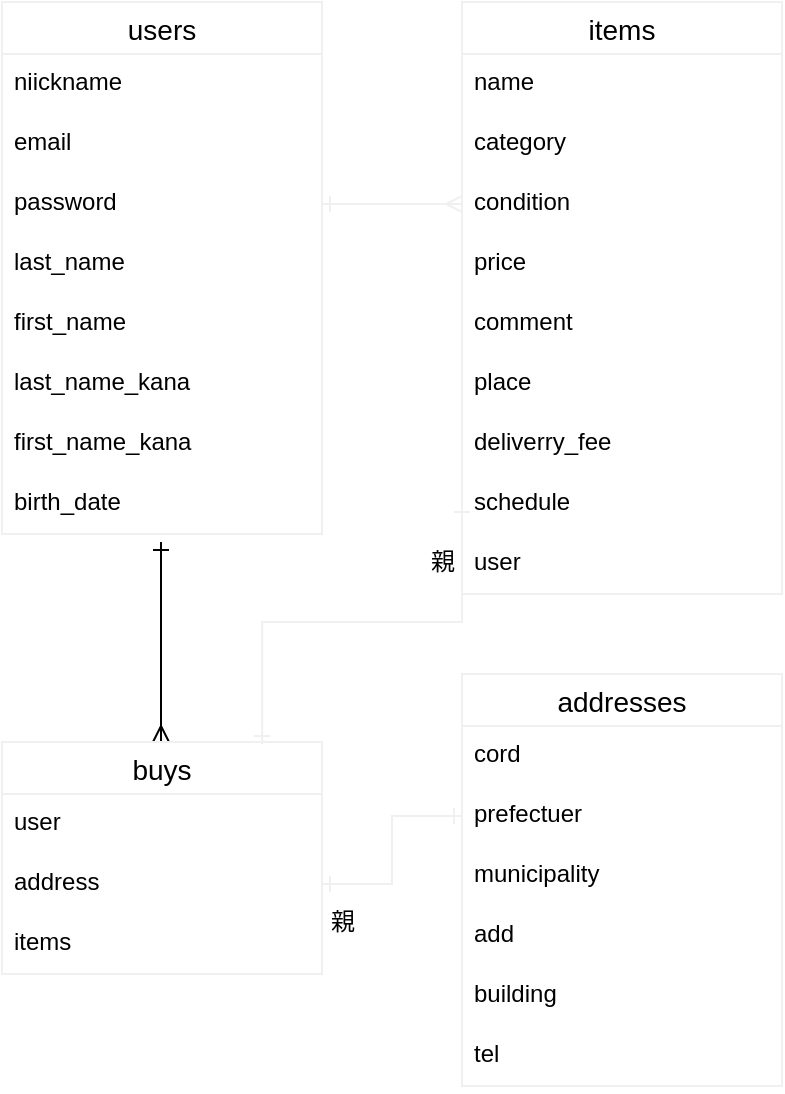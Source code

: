 <mxfile version="13.10.0" type="embed">
    <diagram id="I-MNk716nfcquob8-5Y-" name="ページ1">
        <mxGraphModel dx="492" dy="568" grid="1" gridSize="10" guides="1" tooltips="1" connect="1" arrows="1" fold="1" page="1" pageScale="1" pageWidth="827" pageHeight="1169" math="0" shadow="0">
            <root>
                <mxCell id="0"/>
                <mxCell id="1" parent="0"/>
                <mxCell id="124" style="edgeStyle=orthogonalEdgeStyle;rounded=0;orthogonalLoop=1;jettySize=auto;html=1;exitX=0.5;exitY=1;exitDx=0;exitDy=0;endArrow=ERmany;endFill=0;startArrow=ERone;startFill=0;" parent="1" edge="1">
                    <mxGeometry relative="1" as="geometry">
                        <mxPoint x="89.5" y="300" as="sourcePoint"/>
                        <mxPoint x="89.5" y="400" as="targetPoint"/>
                        <Array as="points">
                            <mxPoint x="89.5" y="320"/>
                            <mxPoint x="89.5" y="320"/>
                        </Array>
                    </mxGeometry>
                </mxCell>
                <mxCell id="229" value="users" style="swimlane;fontStyle=0;childLayout=stackLayout;horizontal=1;startSize=26;horizontalStack=0;resizeParent=1;resizeParentMax=0;resizeLast=0;collapsible=1;marginBottom=0;align=center;fontSize=14;strokeColor=#F0F0F0;" parent="1" vertex="1">
                    <mxGeometry x="10" y="30" width="160" height="266" as="geometry"/>
                </mxCell>
                <mxCell id="230" value="niickname" style="text;strokeColor=none;fillColor=none;spacingLeft=4;spacingRight=4;overflow=hidden;rotatable=0;points=[[0,0.5],[1,0.5]];portConstraint=eastwest;fontSize=12;" parent="229" vertex="1">
                    <mxGeometry y="26" width="160" height="30" as="geometry"/>
                </mxCell>
                <mxCell id="231" value="email" style="text;strokeColor=none;fillColor=none;spacingLeft=4;spacingRight=4;overflow=hidden;rotatable=0;points=[[0,0.5],[1,0.5]];portConstraint=eastwest;fontSize=12;" parent="229" vertex="1">
                    <mxGeometry y="56" width="160" height="30" as="geometry"/>
                </mxCell>
                <mxCell id="235" value="password" style="text;strokeColor=none;fillColor=none;spacingLeft=4;spacingRight=4;overflow=hidden;rotatable=0;points=[[0,0.5],[1,0.5]];portConstraint=eastwest;fontSize=12;" parent="229" vertex="1">
                    <mxGeometry y="86" width="160" height="30" as="geometry"/>
                </mxCell>
                <mxCell id="236" value="last_name" style="text;strokeColor=none;fillColor=none;spacingLeft=4;spacingRight=4;overflow=hidden;rotatable=0;points=[[0,0.5],[1,0.5]];portConstraint=eastwest;fontSize=12;" parent="229" vertex="1">
                    <mxGeometry y="116" width="160" height="30" as="geometry"/>
                </mxCell>
                <mxCell id="237" value="first_name" style="text;strokeColor=none;fillColor=none;spacingLeft=4;spacingRight=4;overflow=hidden;rotatable=0;points=[[0,0.5],[1,0.5]];portConstraint=eastwest;fontSize=12;" parent="229" vertex="1">
                    <mxGeometry y="146" width="160" height="30" as="geometry"/>
                </mxCell>
                <mxCell id="278" value="last_name_kana" style="text;strokeColor=none;fillColor=none;spacingLeft=4;spacingRight=4;overflow=hidden;rotatable=0;points=[[0,0.5],[1,0.5]];portConstraint=eastwest;fontSize=12;" parent="229" vertex="1">
                    <mxGeometry y="176" width="160" height="30" as="geometry"/>
                </mxCell>
                <mxCell id="279" value="first_name_kana" style="text;strokeColor=none;fillColor=none;spacingLeft=4;spacingRight=4;overflow=hidden;rotatable=0;points=[[0,0.5],[1,0.5]];portConstraint=eastwest;fontSize=12;" parent="229" vertex="1">
                    <mxGeometry y="206" width="160" height="30" as="geometry"/>
                </mxCell>
                <mxCell id="232" value="birth_date" style="text;strokeColor=none;fillColor=none;spacingLeft=4;spacingRight=4;overflow=hidden;rotatable=0;points=[[0,0.5],[1,0.5]];portConstraint=eastwest;fontSize=12;" parent="229" vertex="1">
                    <mxGeometry y="236" width="160" height="30" as="geometry"/>
                </mxCell>
                <mxCell id="243" value="buys" style="swimlane;fontStyle=0;childLayout=stackLayout;horizontal=1;startSize=26;horizontalStack=0;resizeParent=1;resizeParentMax=0;resizeLast=0;collapsible=1;marginBottom=0;align=center;fontSize=14;strokeColor=#F0F0F0;" parent="1" vertex="1">
                    <mxGeometry x="10" y="400" width="160" height="116" as="geometry"/>
                </mxCell>
                <mxCell id="244" value="user" style="text;strokeColor=none;fillColor=none;spacingLeft=4;spacingRight=4;overflow=hidden;rotatable=0;points=[[0,0.5],[1,0.5]];portConstraint=eastwest;fontSize=12;" parent="243" vertex="1">
                    <mxGeometry y="26" width="160" height="30" as="geometry"/>
                </mxCell>
                <mxCell id="245" value="address" style="text;strokeColor=none;fillColor=none;spacingLeft=4;spacingRight=4;overflow=hidden;rotatable=0;points=[[0,0.5],[1,0.5]];portConstraint=eastwest;fontSize=12;" parent="243" vertex="1">
                    <mxGeometry y="56" width="160" height="30" as="geometry"/>
                </mxCell>
                <mxCell id="246" value="items" style="text;strokeColor=none;fillColor=none;spacingLeft=4;spacingRight=4;overflow=hidden;rotatable=0;points=[[0,0.5],[1,0.5]];portConstraint=eastwest;fontSize=12;" parent="243" vertex="1">
                    <mxGeometry y="86" width="160" height="30" as="geometry"/>
                </mxCell>
                <mxCell id="248" value="items" style="swimlane;fontStyle=0;childLayout=stackLayout;horizontal=1;startSize=26;horizontalStack=0;resizeParent=1;resizeParentMax=0;resizeLast=0;collapsible=1;marginBottom=0;align=center;fontSize=14;strokeColor=#F0F0F0;" parent="1" vertex="1">
                    <mxGeometry x="240" y="30" width="160" height="296" as="geometry"/>
                </mxCell>
                <mxCell id="249" value="name" style="text;strokeColor=none;fillColor=none;spacingLeft=4;spacingRight=4;overflow=hidden;rotatable=0;points=[[0,0.5],[1,0.5]];portConstraint=eastwest;fontSize=12;" parent="248" vertex="1">
                    <mxGeometry y="26" width="160" height="30" as="geometry"/>
                </mxCell>
                <mxCell id="250" value="category" style="text;strokeColor=none;fillColor=none;spacingLeft=4;spacingRight=4;overflow=hidden;rotatable=0;points=[[0,0.5],[1,0.5]];portConstraint=eastwest;fontSize=12;" parent="248" vertex="1">
                    <mxGeometry y="56" width="160" height="30" as="geometry"/>
                </mxCell>
                <mxCell id="251" value="condition" style="text;strokeColor=none;fillColor=none;spacingLeft=4;spacingRight=4;overflow=hidden;rotatable=0;points=[[0,0.5],[1,0.5]];portConstraint=eastwest;fontSize=12;" parent="248" vertex="1">
                    <mxGeometry y="86" width="160" height="30" as="geometry"/>
                </mxCell>
                <mxCell id="252" value="price" style="text;strokeColor=none;fillColor=none;spacingLeft=4;spacingRight=4;overflow=hidden;rotatable=0;points=[[0,0.5],[1,0.5]];portConstraint=eastwest;fontSize=12;" parent="248" vertex="1">
                    <mxGeometry y="116" width="160" height="30" as="geometry"/>
                </mxCell>
                <mxCell id="253" value="comment" style="text;strokeColor=none;fillColor=none;spacingLeft=4;spacingRight=4;overflow=hidden;rotatable=0;points=[[0,0.5],[1,0.5]];portConstraint=eastwest;fontSize=12;" parent="248" vertex="1">
                    <mxGeometry y="146" width="160" height="30" as="geometry"/>
                </mxCell>
                <mxCell id="255" value="place" style="text;strokeColor=none;fillColor=none;spacingLeft=4;spacingRight=4;overflow=hidden;rotatable=0;points=[[0,0.5],[1,0.5]];portConstraint=eastwest;fontSize=12;" parent="248" vertex="1">
                    <mxGeometry y="176" width="160" height="30" as="geometry"/>
                </mxCell>
                <mxCell id="256" value="deliverry_fee" style="text;strokeColor=none;fillColor=none;spacingLeft=4;spacingRight=4;overflow=hidden;rotatable=0;points=[[0,0.5],[1,0.5]];portConstraint=eastwest;fontSize=12;" parent="248" vertex="1">
                    <mxGeometry y="206" width="160" height="30" as="geometry"/>
                </mxCell>
                <mxCell id="259" value="schedule" style="text;strokeColor=none;fillColor=none;spacingLeft=4;spacingRight=4;overflow=hidden;rotatable=0;points=[[0,0.5],[1,0.5]];portConstraint=eastwest;fontSize=12;" parent="248" vertex="1">
                    <mxGeometry y="236" width="160" height="30" as="geometry"/>
                </mxCell>
                <mxCell id="258" value="user" style="text;strokeColor=none;fillColor=none;spacingLeft=4;spacingRight=4;overflow=hidden;rotatable=0;points=[[0,0.5],[1,0.5]];portConstraint=eastwest;fontSize=12;" parent="248" vertex="1">
                    <mxGeometry y="266" width="160" height="30" as="geometry"/>
                </mxCell>
                <mxCell id="260" style="edgeStyle=orthogonalEdgeStyle;rounded=0;orthogonalLoop=1;jettySize=auto;html=1;exitX=0;exitY=0.5;exitDx=0;exitDy=0;entryX=0.813;entryY=0.009;entryDx=0;entryDy=0;entryPerimeter=0;startArrow=ERone;startFill=0;endArrow=ERone;endFill=0;strokeColor=#f0f0f0;" parent="1" source="259" target="243" edge="1">
                    <mxGeometry relative="1" as="geometry">
                        <Array as="points">
                            <mxPoint x="240" y="340"/>
                            <mxPoint x="140" y="340"/>
                        </Array>
                    </mxGeometry>
                </mxCell>
                <mxCell id="261" style="edgeStyle=orthogonalEdgeStyle;rounded=0;orthogonalLoop=1;jettySize=auto;html=1;exitX=1;exitY=0.5;exitDx=0;exitDy=0;entryX=0;entryY=0.5;entryDx=0;entryDy=0;startArrow=ERone;startFill=0;endArrow=ERmany;endFill=0;strokeColor=#f0f0f0;" parent="1" source="235" target="251" edge="1">
                    <mxGeometry relative="1" as="geometry"/>
                </mxCell>
                <mxCell id="262" value="addresses" style="swimlane;fontStyle=0;childLayout=stackLayout;horizontal=1;startSize=26;horizontalStack=0;resizeParent=1;resizeParentMax=0;resizeLast=0;collapsible=1;marginBottom=0;align=center;fontSize=14;strokeColor=#F0F0F0;" parent="1" vertex="1">
                    <mxGeometry x="240" y="366" width="160" height="206" as="geometry"/>
                </mxCell>
                <mxCell id="263" value="cord" style="text;strokeColor=none;fillColor=none;spacingLeft=4;spacingRight=4;overflow=hidden;rotatable=0;points=[[0,0.5],[1,0.5]];portConstraint=eastwest;fontSize=12;" parent="262" vertex="1">
                    <mxGeometry y="26" width="160" height="30" as="geometry"/>
                </mxCell>
                <mxCell id="264" value="prefectuer" style="text;strokeColor=none;fillColor=none;spacingLeft=4;spacingRight=4;overflow=hidden;rotatable=0;points=[[0,0.5],[1,0.5]];portConstraint=eastwest;fontSize=12;" parent="262" vertex="1">
                    <mxGeometry y="56" width="160" height="30" as="geometry"/>
                </mxCell>
                <mxCell id="265" value="municipality" style="text;strokeColor=none;fillColor=none;spacingLeft=4;spacingRight=4;overflow=hidden;rotatable=0;points=[[0,0.5],[1,0.5]];portConstraint=eastwest;fontSize=12;" parent="262" vertex="1">
                    <mxGeometry y="86" width="160" height="30" as="geometry"/>
                </mxCell>
                <mxCell id="266" value="add" style="text;strokeColor=none;fillColor=none;spacingLeft=4;spacingRight=4;overflow=hidden;rotatable=0;points=[[0,0.5],[1,0.5]];portConstraint=eastwest;fontSize=12;" parent="262" vertex="1">
                    <mxGeometry y="116" width="160" height="30" as="geometry"/>
                </mxCell>
                <mxCell id="267" value="building" style="text;strokeColor=none;fillColor=none;spacingLeft=4;spacingRight=4;overflow=hidden;rotatable=0;points=[[0,0.5],[1,0.5]];portConstraint=eastwest;fontSize=12;" parent="262" vertex="1">
                    <mxGeometry y="146" width="160" height="30" as="geometry"/>
                </mxCell>
                <mxCell id="268" value="tel" style="text;strokeColor=none;fillColor=none;spacingLeft=4;spacingRight=4;overflow=hidden;rotatable=0;points=[[0,0.5],[1,0.5]];portConstraint=eastwest;fontSize=12;" parent="262" vertex="1">
                    <mxGeometry y="176" width="160" height="30" as="geometry"/>
                </mxCell>
                <mxCell id="277" style="edgeStyle=orthogonalEdgeStyle;rounded=0;orthogonalLoop=1;jettySize=auto;html=1;exitX=1;exitY=0.5;exitDx=0;exitDy=0;startArrow=ERone;startFill=0;endArrow=ERone;endFill=0;strokeColor=#f0f0f0;entryX=0;entryY=0.5;entryDx=0;entryDy=0;" parent="1" source="245" target="264" edge="1">
                    <mxGeometry relative="1" as="geometry">
                        <mxPoint x="230" y="411" as="targetPoint"/>
                    </mxGeometry>
                </mxCell>
                <mxCell id="280" value="親" style="text;html=1;align=center;verticalAlign=middle;resizable=0;points=[];autosize=1;" parent="1" vertex="1">
                    <mxGeometry x="165" y="480" width="30" height="20" as="geometry"/>
                </mxCell>
                <mxCell id="281" value="親" style="text;html=1;align=center;verticalAlign=middle;resizable=0;points=[];autosize=1;" parent="1" vertex="1">
                    <mxGeometry x="215" y="300" width="30" height="20" as="geometry"/>
                </mxCell>
            </root>
        </mxGraphModel>
    </diagram>
</mxfile>